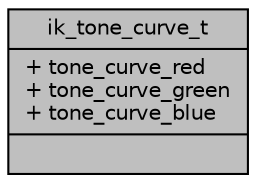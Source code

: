 digraph "ik_tone_curve_t"
{
 // INTERACTIVE_SVG=YES
 // LATEX_PDF_SIZE
  bgcolor="transparent";
  edge [fontname="Helvetica",fontsize="10",labelfontname="Helvetica",labelfontsize="10"];
  node [fontname="Helvetica",fontsize="10",shape=record];
  Node1 [label="{ik_tone_curve_t\n|+ tone_curve_red\l+ tone_curve_green\l+ tone_curve_blue\l|}",height=0.2,width=0.4,color="black", fillcolor="grey75", style="filled", fontcolor="black",tooltip=" "];
}
